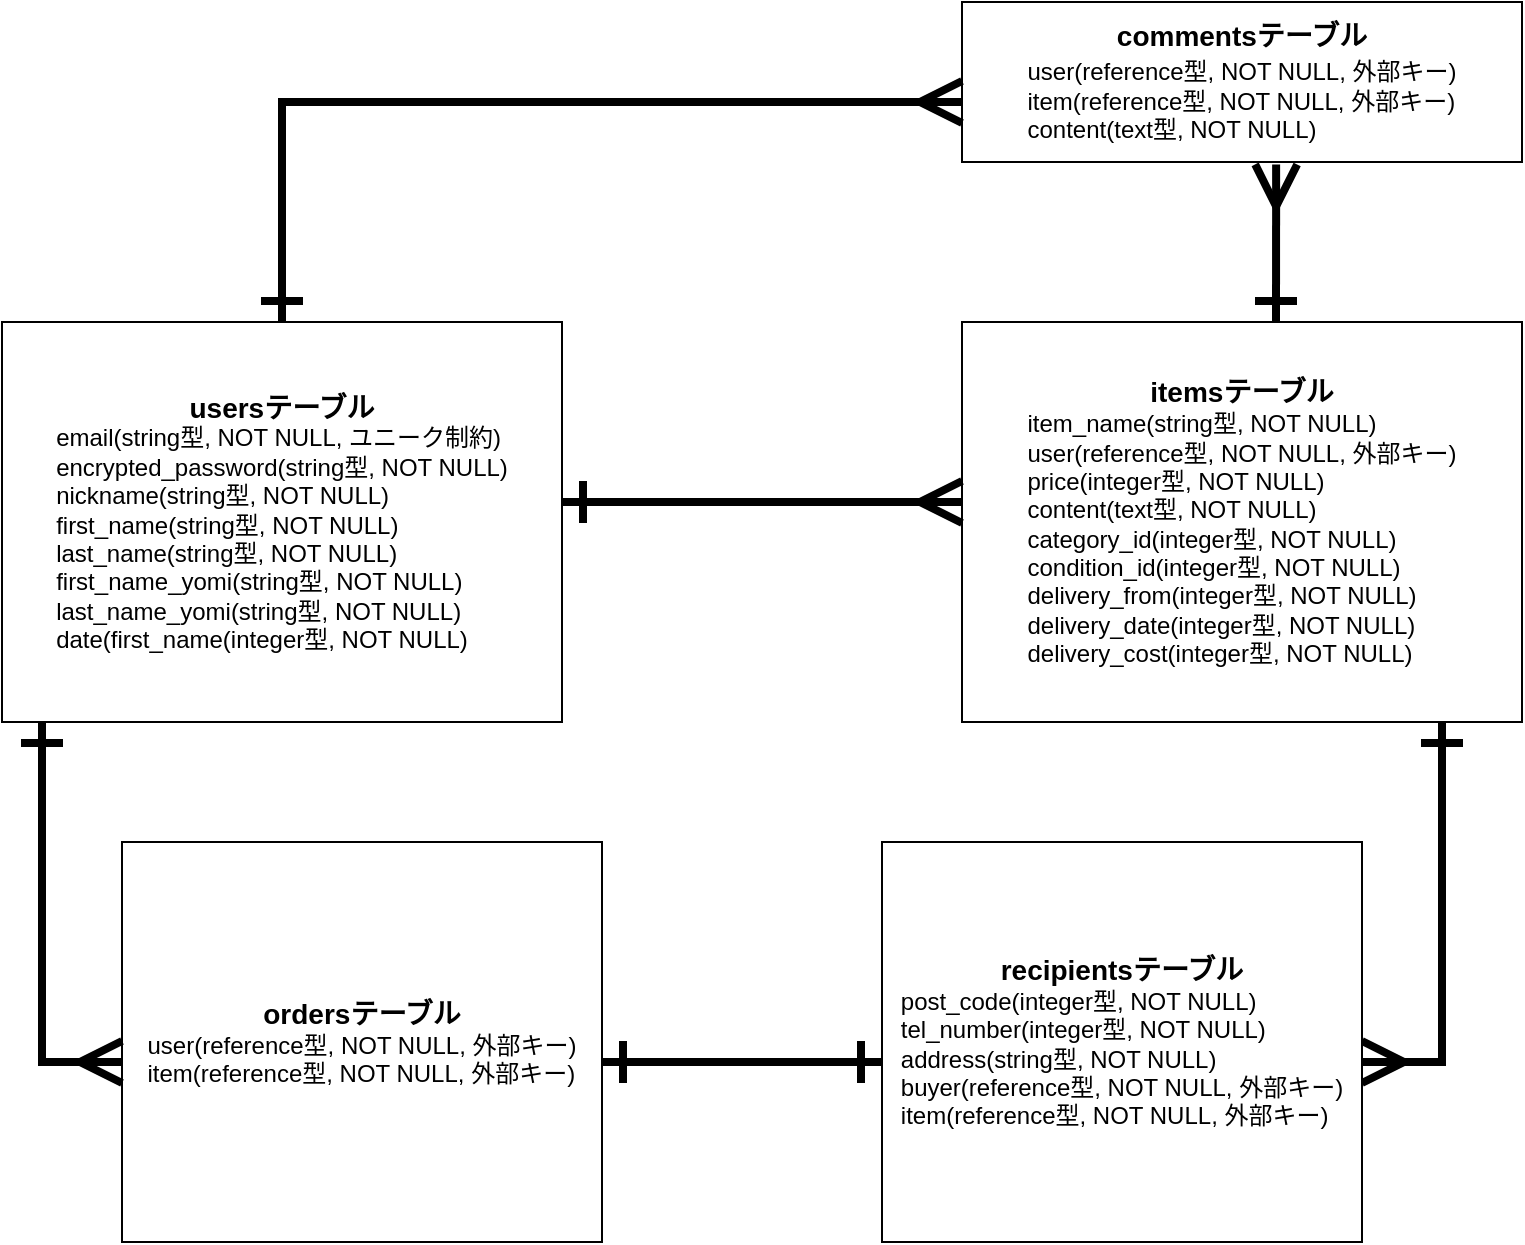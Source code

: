 <mxfile>
    <diagram id="r5FBYiUQ0nYRoV3YItTE" name="ページ1">
        <mxGraphModel dx="832" dy="563" grid="1" gridSize="10" guides="1" tooltips="1" connect="1" arrows="0" fold="1" page="1" pageScale="1" pageWidth="827" pageHeight="1169" math="0" shadow="0">
            <root>
                <mxCell id="0"/>
                <mxCell id="1" parent="0"/>
                <mxCell id="23" value="&lt;font style=&quot;font-size: 14px;&quot;&gt;&lt;b&gt;usersテーブル&lt;/b&gt;&lt;/font&gt;&lt;br&gt;&lt;div style=&quot;text-align: left;&quot;&gt;&lt;span style=&quot;background-color: initial;&quot;&gt;email(string型, NOT NULL, ユニーク制約)&lt;/span&gt;&lt;/div&gt;&lt;div style=&quot;text-align: left;&quot;&gt;&lt;span style=&quot;background-color: initial;&quot;&gt;encrypted_password(string型, NOT NULL)&lt;/span&gt;&lt;/div&gt;&lt;div style=&quot;text-align: left;&quot;&gt;&lt;span style=&quot;background-color: initial;&quot;&gt;nickname(string型, NOT NULL)&lt;/span&gt;&lt;/div&gt;&lt;div style=&quot;text-align: left;&quot;&gt;&lt;span style=&quot;background-color: initial;&quot;&gt;first_name(string型, NOT NULL)&lt;/span&gt;&lt;/div&gt;&lt;div style=&quot;text-align: left;&quot;&gt;&lt;span style=&quot;background-color: initial;&quot;&gt;last_name(string型, NOT NULL)&lt;/span&gt;&lt;/div&gt;&lt;div style=&quot;text-align: left;&quot;&gt;&lt;span style=&quot;background-color: initial;&quot;&gt;first_name_yomi(string型, NOT NULL)&lt;/span&gt;&lt;/div&gt;&lt;div style=&quot;text-align: left;&quot;&gt;&lt;span style=&quot;background-color: initial;&quot;&gt;last_name_yomi(string型, NOT NULL)&lt;/span&gt;&lt;/div&gt;&lt;div style=&quot;text-align: left;&quot;&gt;&lt;span style=&quot;background-color: initial;&quot;&gt;date(first_name(integer型, NOT NULL)&lt;/span&gt;&lt;/div&gt;" style="whiteSpace=wrap;html=1;" parent="1" vertex="1">
                    <mxGeometry x="40" y="170" width="280" height="200" as="geometry"/>
                </mxCell>
                <mxCell id="24" value="&lt;font style=&quot;font-size: 14px;&quot;&gt;&lt;b&gt;itemsテーブル&lt;/b&gt;&lt;/font&gt;&lt;br&gt;&lt;div style=&quot;text-align: left;&quot;&gt;&lt;span style=&quot;background-color: initial;&quot;&gt;item_name(string型, NOT NULL)&lt;/span&gt;&lt;/div&gt;&lt;div style=&quot;text-align: left;&quot;&gt;&lt;span style=&quot;background-color: initial;&quot;&gt;user(reference型, NOT NULL, 外部キー)&lt;/span&gt;&lt;/div&gt;&lt;div style=&quot;text-align: left;&quot;&gt;price(integer型, NOT NULL)&lt;span style=&quot;background-color: initial;&quot;&gt;&lt;br&gt;&lt;/span&gt;&lt;/div&gt;&lt;div style=&quot;text-align: left;&quot;&gt;content(text型, NOT NULL)&lt;br&gt;&lt;/div&gt;&lt;div style=&quot;text-align: left;&quot;&gt;&lt;span style=&quot;background-color: initial;&quot;&gt;category_id(integer型, NOT NULL)&lt;/span&gt;&lt;/div&gt;&lt;div style=&quot;text-align: left;&quot;&gt;condition_id(integer型, NOT NULL)&lt;span style=&quot;background-color: initial;&quot;&gt;&lt;br&gt;&lt;/span&gt;&lt;/div&gt;&lt;div style=&quot;text-align: left;&quot;&gt;delivery_from(integer型, NOT NULL)&lt;br&gt;&lt;/div&gt;&lt;div style=&quot;text-align: left;&quot;&gt;&lt;span style=&quot;background-color: initial;&quot;&gt;delivery_date(integer型, NOT NULL)&lt;/span&gt;&lt;/div&gt;&lt;div style=&quot;text-align: left;&quot;&gt;delivery_cost(integer型, NOT NULL)&lt;span style=&quot;background-color: initial;&quot;&gt;&lt;br&gt;&lt;/span&gt;&lt;/div&gt;" style="whiteSpace=wrap;html=1;" parent="1" vertex="1">
                    <mxGeometry x="520" y="170" width="280" height="200" as="geometry"/>
                </mxCell>
                <mxCell id="25" value="&lt;font style=&quot;font-size: 14px;&quot;&gt;&lt;b&gt;ordersテーブル&lt;/b&gt;&lt;/font&gt;&lt;br&gt;&lt;div style=&quot;text-align: left;&quot;&gt;&lt;span style=&quot;background-color: initial;&quot;&gt;user(reference型, NOT NULL, 外部キー)&lt;/span&gt;&lt;/div&gt;&lt;div style=&quot;text-align: left;&quot;&gt;&lt;span style=&quot;background-color: initial;&quot;&gt;item(reference型, NOT NULL, 外部キー)&lt;/span&gt;&lt;/div&gt;" style="whiteSpace=wrap;html=1;" parent="1" vertex="1">
                    <mxGeometry x="100" y="430" width="240" height="200" as="geometry"/>
                </mxCell>
                <mxCell id="26" value="&lt;b&gt;commentsテーブル&lt;/b&gt;&lt;br&gt;&lt;div style=&quot;text-align: left;&quot;&gt;&lt;span style=&quot;font-size: 12px; background-color: initial;&quot;&gt;user(reference型, NOT NULL, 外部キー)&lt;/span&gt;&lt;/div&gt;&lt;span style=&quot;font-size: 12px;&quot;&gt;&lt;div style=&quot;text-align: left;&quot;&gt;&lt;span style=&quot;background-color: initial;&quot;&gt;item(reference型, NOT NULL, 外部キー)&lt;/span&gt;&lt;/div&gt;&lt;/span&gt;&lt;span style=&quot;font-size: 12px;&quot;&gt;&lt;div style=&quot;text-align: left;&quot;&gt;&lt;span style=&quot;background-color: initial;&quot;&gt;content(text型, NOT NULL)&lt;/span&gt;&lt;/div&gt;&lt;/span&gt;" style="whiteSpace=wrap;html=1;fontSize=14;" parent="1" vertex="1">
                    <mxGeometry x="520" y="10" width="280" height="80" as="geometry"/>
                </mxCell>
                <mxCell id="29" style="edgeStyle=none;html=1;fontSize=14;endArrow=ERone;endFill=0;strokeWidth=4;startArrow=ERmany;startFill=0;startSize=16;endSize=16;" parent="1" edge="1">
                    <mxGeometry relative="1" as="geometry">
                        <mxPoint x="520" y="260" as="sourcePoint"/>
                        <mxPoint x="320" y="260" as="targetPoint"/>
                        <Array as="points">
                            <mxPoint x="500" y="260"/>
                            <mxPoint x="409" y="260"/>
                            <mxPoint x="419" y="260"/>
                        </Array>
                    </mxGeometry>
                </mxCell>
                <mxCell id="30" value="" style="edgeStyle=orthogonalEdgeStyle;orthogonalLoop=1;jettySize=auto;html=1;strokeWidth=4;fontSize=14;startArrow=ERmany;startFill=0;endArrow=ERone;endFill=0;startSize=16;endSize=16;rounded=0;" parent="1" target="24" edge="1">
                    <mxGeometry width="80" relative="1" as="geometry">
                        <mxPoint x="720" y="540" as="sourcePoint"/>
                        <mxPoint x="680" y="380" as="targetPoint"/>
                        <Array as="points">
                            <mxPoint x="760" y="540"/>
                        </Array>
                    </mxGeometry>
                </mxCell>
                <mxCell id="31" value="" style="edgeStyle=orthogonalEdgeStyle;orthogonalLoop=1;jettySize=auto;html=1;strokeWidth=4;fontSize=14;startArrow=ERmany;startFill=0;endArrow=ERone;endFill=0;startSize=16;endSize=16;rounded=0;" parent="1" target="23" edge="1">
                    <mxGeometry width="80" relative="1" as="geometry">
                        <mxPoint x="100" y="540" as="sourcePoint"/>
                        <mxPoint x="210" y="380" as="targetPoint"/>
                        <Array as="points">
                            <mxPoint x="60" y="540"/>
                        </Array>
                    </mxGeometry>
                </mxCell>
                <mxCell id="36" value="" style="edgeStyle=none;orthogonalLoop=1;jettySize=auto;html=1;rounded=0;strokeWidth=4;fontSize=14;startArrow=ERmany;startFill=0;endArrow=ERone;endFill=0;startSize=16;endSize=16;exitX=0.561;exitY=1.015;exitDx=0;exitDy=0;exitPerimeter=0;" parent="1" source="26" edge="1">
                    <mxGeometry width="100" relative="1" as="geometry">
                        <mxPoint x="680" y="100" as="sourcePoint"/>
                        <mxPoint x="677" y="170" as="targetPoint"/>
                        <Array as="points"/>
                    </mxGeometry>
                </mxCell>
                <mxCell id="38" value="" style="edgeStyle=none;orthogonalLoop=1;jettySize=auto;html=1;rounded=0;strokeWidth=4;fontSize=14;startArrow=ERmany;startFill=0;endArrow=ERone;endFill=0;startSize=16;endSize=16;entryX=0.5;entryY=0;entryDx=0;entryDy=0;exitX=0;exitY=0.625;exitDx=0;exitDy=0;exitPerimeter=0;" parent="1" source="26" target="23" edge="1">
                    <mxGeometry width="100" relative="1" as="geometry">
                        <mxPoint x="180" y="30" as="sourcePoint"/>
                        <mxPoint x="230" y="120" as="targetPoint"/>
                        <Array as="points">
                            <mxPoint x="180" y="60"/>
                        </Array>
                    </mxGeometry>
                </mxCell>
                <mxCell id="39" value="&lt;font style=&quot;font-size: 14px;&quot;&gt;&lt;b&gt;recipientsテーブル&lt;/b&gt;&lt;/font&gt;&lt;br&gt;&lt;div style=&quot;text-align: left;&quot;&gt;&lt;span style=&quot;background-color: initial;&quot;&gt;post_code(integer型, NOT NULL)&lt;/span&gt;&lt;/div&gt;&lt;div style=&quot;text-align: left;&quot;&gt;&lt;span style=&quot;background-color: initial;&quot;&gt;tel_number(integer型, NOT NULL)&lt;/span&gt;&lt;/div&gt;&lt;div style=&quot;text-align: left;&quot;&gt;&lt;span style=&quot;background-color: initial;&quot;&gt;address(string型, NOT NULL)&lt;/span&gt;&lt;/div&gt;&lt;div style=&quot;text-align: left;&quot;&gt;&lt;span style=&quot;background-color: initial;&quot;&gt;buyer(reference型, NOT NULL, 外部キー)&lt;/span&gt;&lt;/div&gt;&lt;div style=&quot;text-align: left;&quot;&gt;&lt;span style=&quot;background-color: initial;&quot;&gt;item(reference型, NOT NULL, 外部キー)&lt;/span&gt;&lt;/div&gt;" style="whiteSpace=wrap;html=1;" parent="1" vertex="1">
                    <mxGeometry x="480" y="430" width="240" height="200" as="geometry"/>
                </mxCell>
                <mxCell id="41" value="" style="edgeStyle=none;orthogonalLoop=1;jettySize=auto;html=1;endArrow=ERone;startArrow=ERone;endSize=16;startSize=16;strokeWidth=4;startFill=0;endFill=0;exitX=1;exitY=0.55;exitDx=0;exitDy=0;exitPerimeter=0;" parent="1" source="25" edge="1">
                    <mxGeometry width="100" relative="1" as="geometry">
                        <mxPoint x="340" y="530" as="sourcePoint"/>
                        <mxPoint x="480" y="540" as="targetPoint"/>
                        <Array as="points"/>
                    </mxGeometry>
                </mxCell>
            </root>
        </mxGraphModel>
    </diagram>
</mxfile>